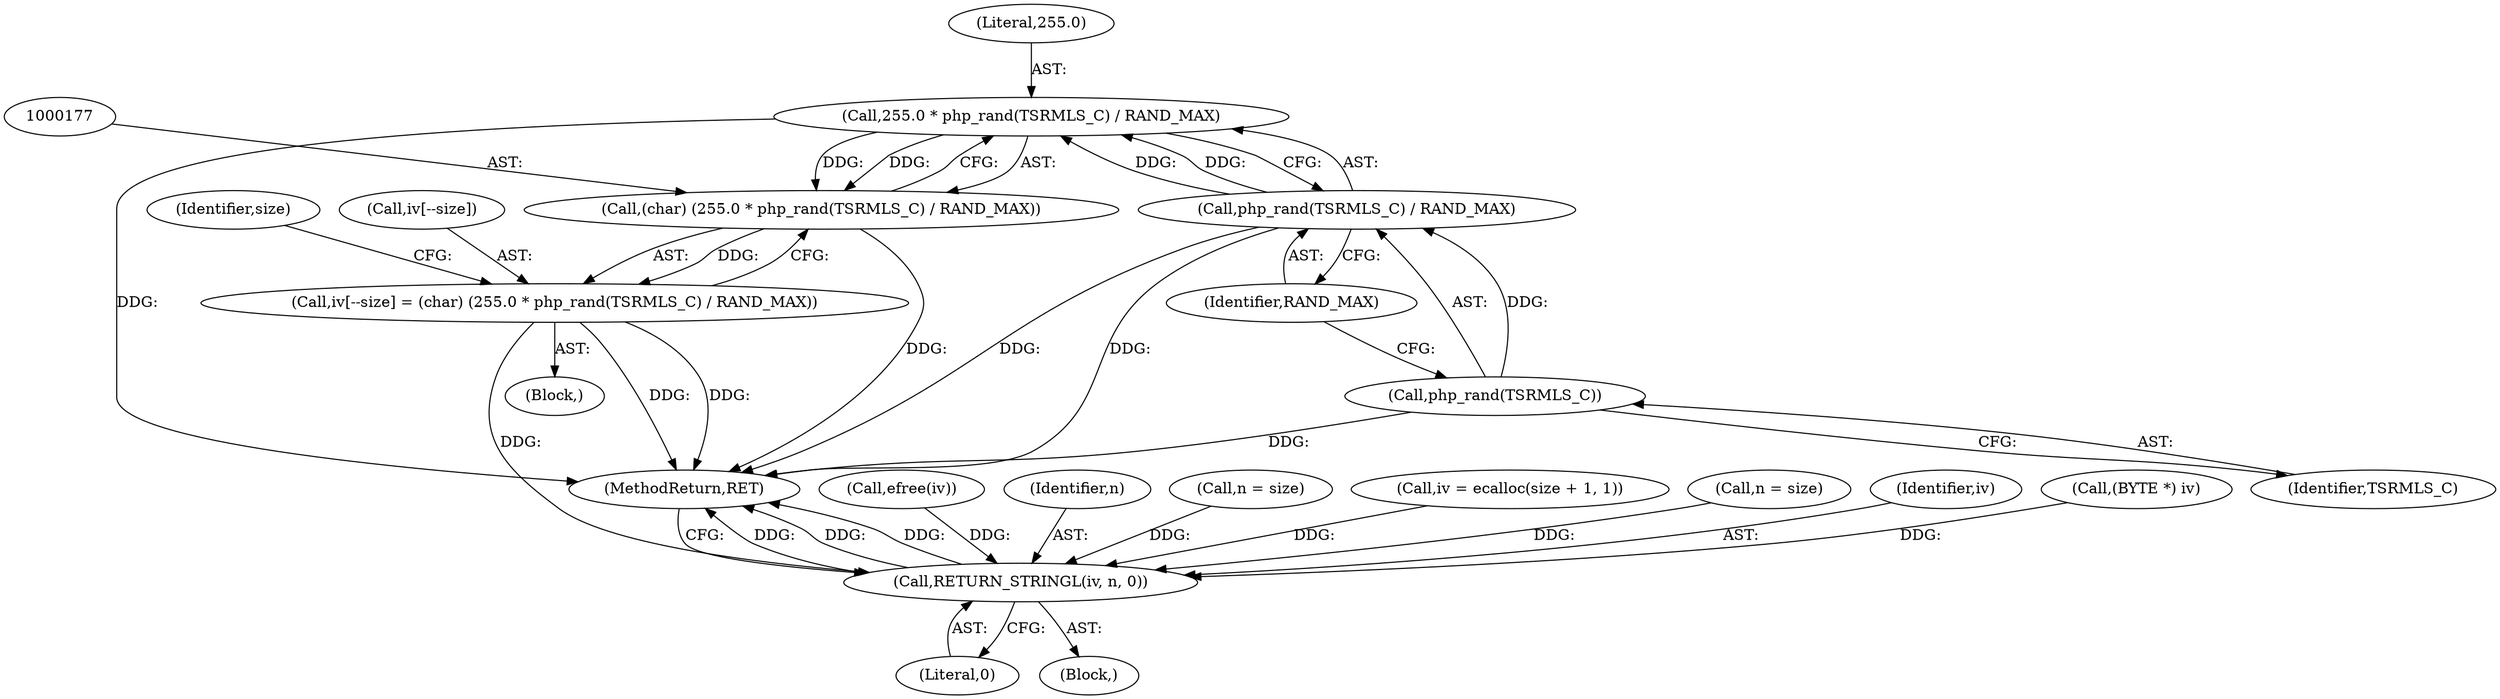 digraph "0_php-src_6c5211a0cef0cc2854eaa387e0eb036e012904d0?w=1_21@API" {
"1000178" [label="(Call,255.0 * php_rand(TSRMLS_C) / RAND_MAX)"];
"1000180" [label="(Call,php_rand(TSRMLS_C) / RAND_MAX)"];
"1000181" [label="(Call,php_rand(TSRMLS_C))"];
"1000176" [label="(Call,(char) (255.0 * php_rand(TSRMLS_C) / RAND_MAX))"];
"1000171" [label="(Call,iv[--size] = (char) (255.0 * php_rand(TSRMLS_C) / RAND_MAX))"];
"1000184" [label="(Call,RETURN_STRINGL(iv, n, 0))"];
"1000178" [label="(Call,255.0 * php_rand(TSRMLS_C) / RAND_MAX)"];
"1000171" [label="(Call,iv[--size] = (char) (255.0 * php_rand(TSRMLS_C) / RAND_MAX))"];
"1000157" [label="(Call,efree(iv))"];
"1000186" [label="(Identifier,n)"];
"1000160" [label="(Call,n = size)"];
"1000169" [label="(Identifier,size)"];
"1000170" [label="(Block,)"];
"1000182" [label="(Identifier,TSRMLS_C)"];
"1000180" [label="(Call,php_rand(TSRMLS_C) / RAND_MAX)"];
"1000187" [label="(Literal,0)"];
"1000126" [label="(Call,iv = ecalloc(size + 1, 1))"];
"1000165" [label="(Call,n = size)"];
"1000188" [label="(MethodReturn,RET)"];
"1000184" [label="(Call,RETURN_STRINGL(iv, n, 0))"];
"1000183" [label="(Identifier,RAND_MAX)"];
"1000179" [label="(Literal,255.0)"];
"1000181" [label="(Call,php_rand(TSRMLS_C))"];
"1000176" [label="(Call,(char) (255.0 * php_rand(TSRMLS_C) / RAND_MAX))"];
"1000185" [label="(Identifier,iv)"];
"1000103" [label="(Block,)"];
"1000172" [label="(Call,iv[--size])"];
"1000145" [label="(Call,(BYTE *) iv)"];
"1000178" -> "1000176"  [label="AST: "];
"1000178" -> "1000180"  [label="CFG: "];
"1000179" -> "1000178"  [label="AST: "];
"1000180" -> "1000178"  [label="AST: "];
"1000176" -> "1000178"  [label="CFG: "];
"1000178" -> "1000188"  [label="DDG: "];
"1000178" -> "1000176"  [label="DDG: "];
"1000178" -> "1000176"  [label="DDG: "];
"1000180" -> "1000178"  [label="DDG: "];
"1000180" -> "1000178"  [label="DDG: "];
"1000180" -> "1000183"  [label="CFG: "];
"1000181" -> "1000180"  [label="AST: "];
"1000183" -> "1000180"  [label="AST: "];
"1000180" -> "1000188"  [label="DDG: "];
"1000180" -> "1000188"  [label="DDG: "];
"1000181" -> "1000180"  [label="DDG: "];
"1000181" -> "1000182"  [label="CFG: "];
"1000182" -> "1000181"  [label="AST: "];
"1000183" -> "1000181"  [label="CFG: "];
"1000181" -> "1000188"  [label="DDG: "];
"1000176" -> "1000171"  [label="AST: "];
"1000177" -> "1000176"  [label="AST: "];
"1000171" -> "1000176"  [label="CFG: "];
"1000176" -> "1000188"  [label="DDG: "];
"1000176" -> "1000171"  [label="DDG: "];
"1000171" -> "1000170"  [label="AST: "];
"1000172" -> "1000171"  [label="AST: "];
"1000169" -> "1000171"  [label="CFG: "];
"1000171" -> "1000188"  [label="DDG: "];
"1000171" -> "1000188"  [label="DDG: "];
"1000171" -> "1000184"  [label="DDG: "];
"1000184" -> "1000103"  [label="AST: "];
"1000184" -> "1000187"  [label="CFG: "];
"1000185" -> "1000184"  [label="AST: "];
"1000186" -> "1000184"  [label="AST: "];
"1000187" -> "1000184"  [label="AST: "];
"1000188" -> "1000184"  [label="CFG: "];
"1000184" -> "1000188"  [label="DDG: "];
"1000184" -> "1000188"  [label="DDG: "];
"1000184" -> "1000188"  [label="DDG: "];
"1000157" -> "1000184"  [label="DDG: "];
"1000126" -> "1000184"  [label="DDG: "];
"1000145" -> "1000184"  [label="DDG: "];
"1000165" -> "1000184"  [label="DDG: "];
"1000160" -> "1000184"  [label="DDG: "];
}
